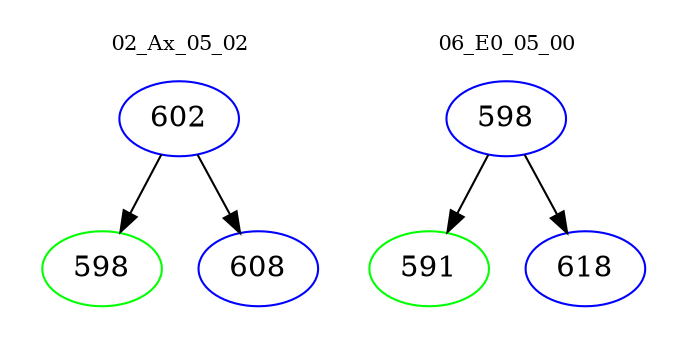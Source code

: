 digraph{
subgraph cluster_0 {
color = white
label = "02_Ax_05_02";
fontsize=10;
T0_602 [label="602", color="blue"]
T0_602 -> T0_598 [color="black"]
T0_598 [label="598", color="green"]
T0_602 -> T0_608 [color="black"]
T0_608 [label="608", color="blue"]
}
subgraph cluster_1 {
color = white
label = "06_E0_05_00";
fontsize=10;
T1_598 [label="598", color="blue"]
T1_598 -> T1_591 [color="black"]
T1_591 [label="591", color="green"]
T1_598 -> T1_618 [color="black"]
T1_618 [label="618", color="blue"]
}
}
